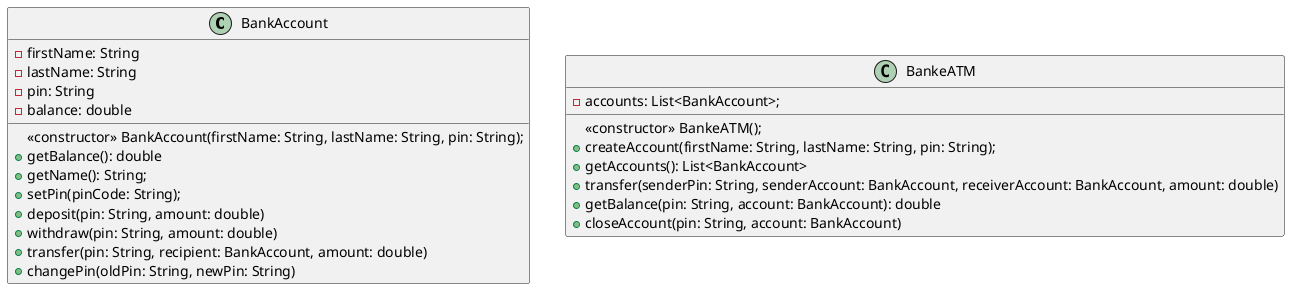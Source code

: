 @startuml
class BankAccount {
- firstName: String
- lastName: String
- pin: String
- balance: double

«constructor» BankAccount(firstName: String, lastName: String, pin: String);
+ getBalance(): double
+ getName(): String;
+ setPin(pinCode: String);
+ deposit(pin: String, amount: double)
+ withdraw(pin: String, amount: double)
+ transfer(pin: String, recipient: BankAccount, amount: double)
+ changePin(oldPin: String, newPin: String)

}
class BankeATM {
- accounts: List<BankAccount>;

«constructor» BankeATM();
+ createAccount(firstName: String, lastName: String, pin: String);
+ getAccounts(): List<BankAccount>
+ transfer(senderPin: String, senderAccount: BankAccount, receiverAccount: BankAccount, amount: double)
+ getBalance(pin: String, account: BankAccount): double
+ closeAccount(pin: String, account: BankAccount)

}

@enduml